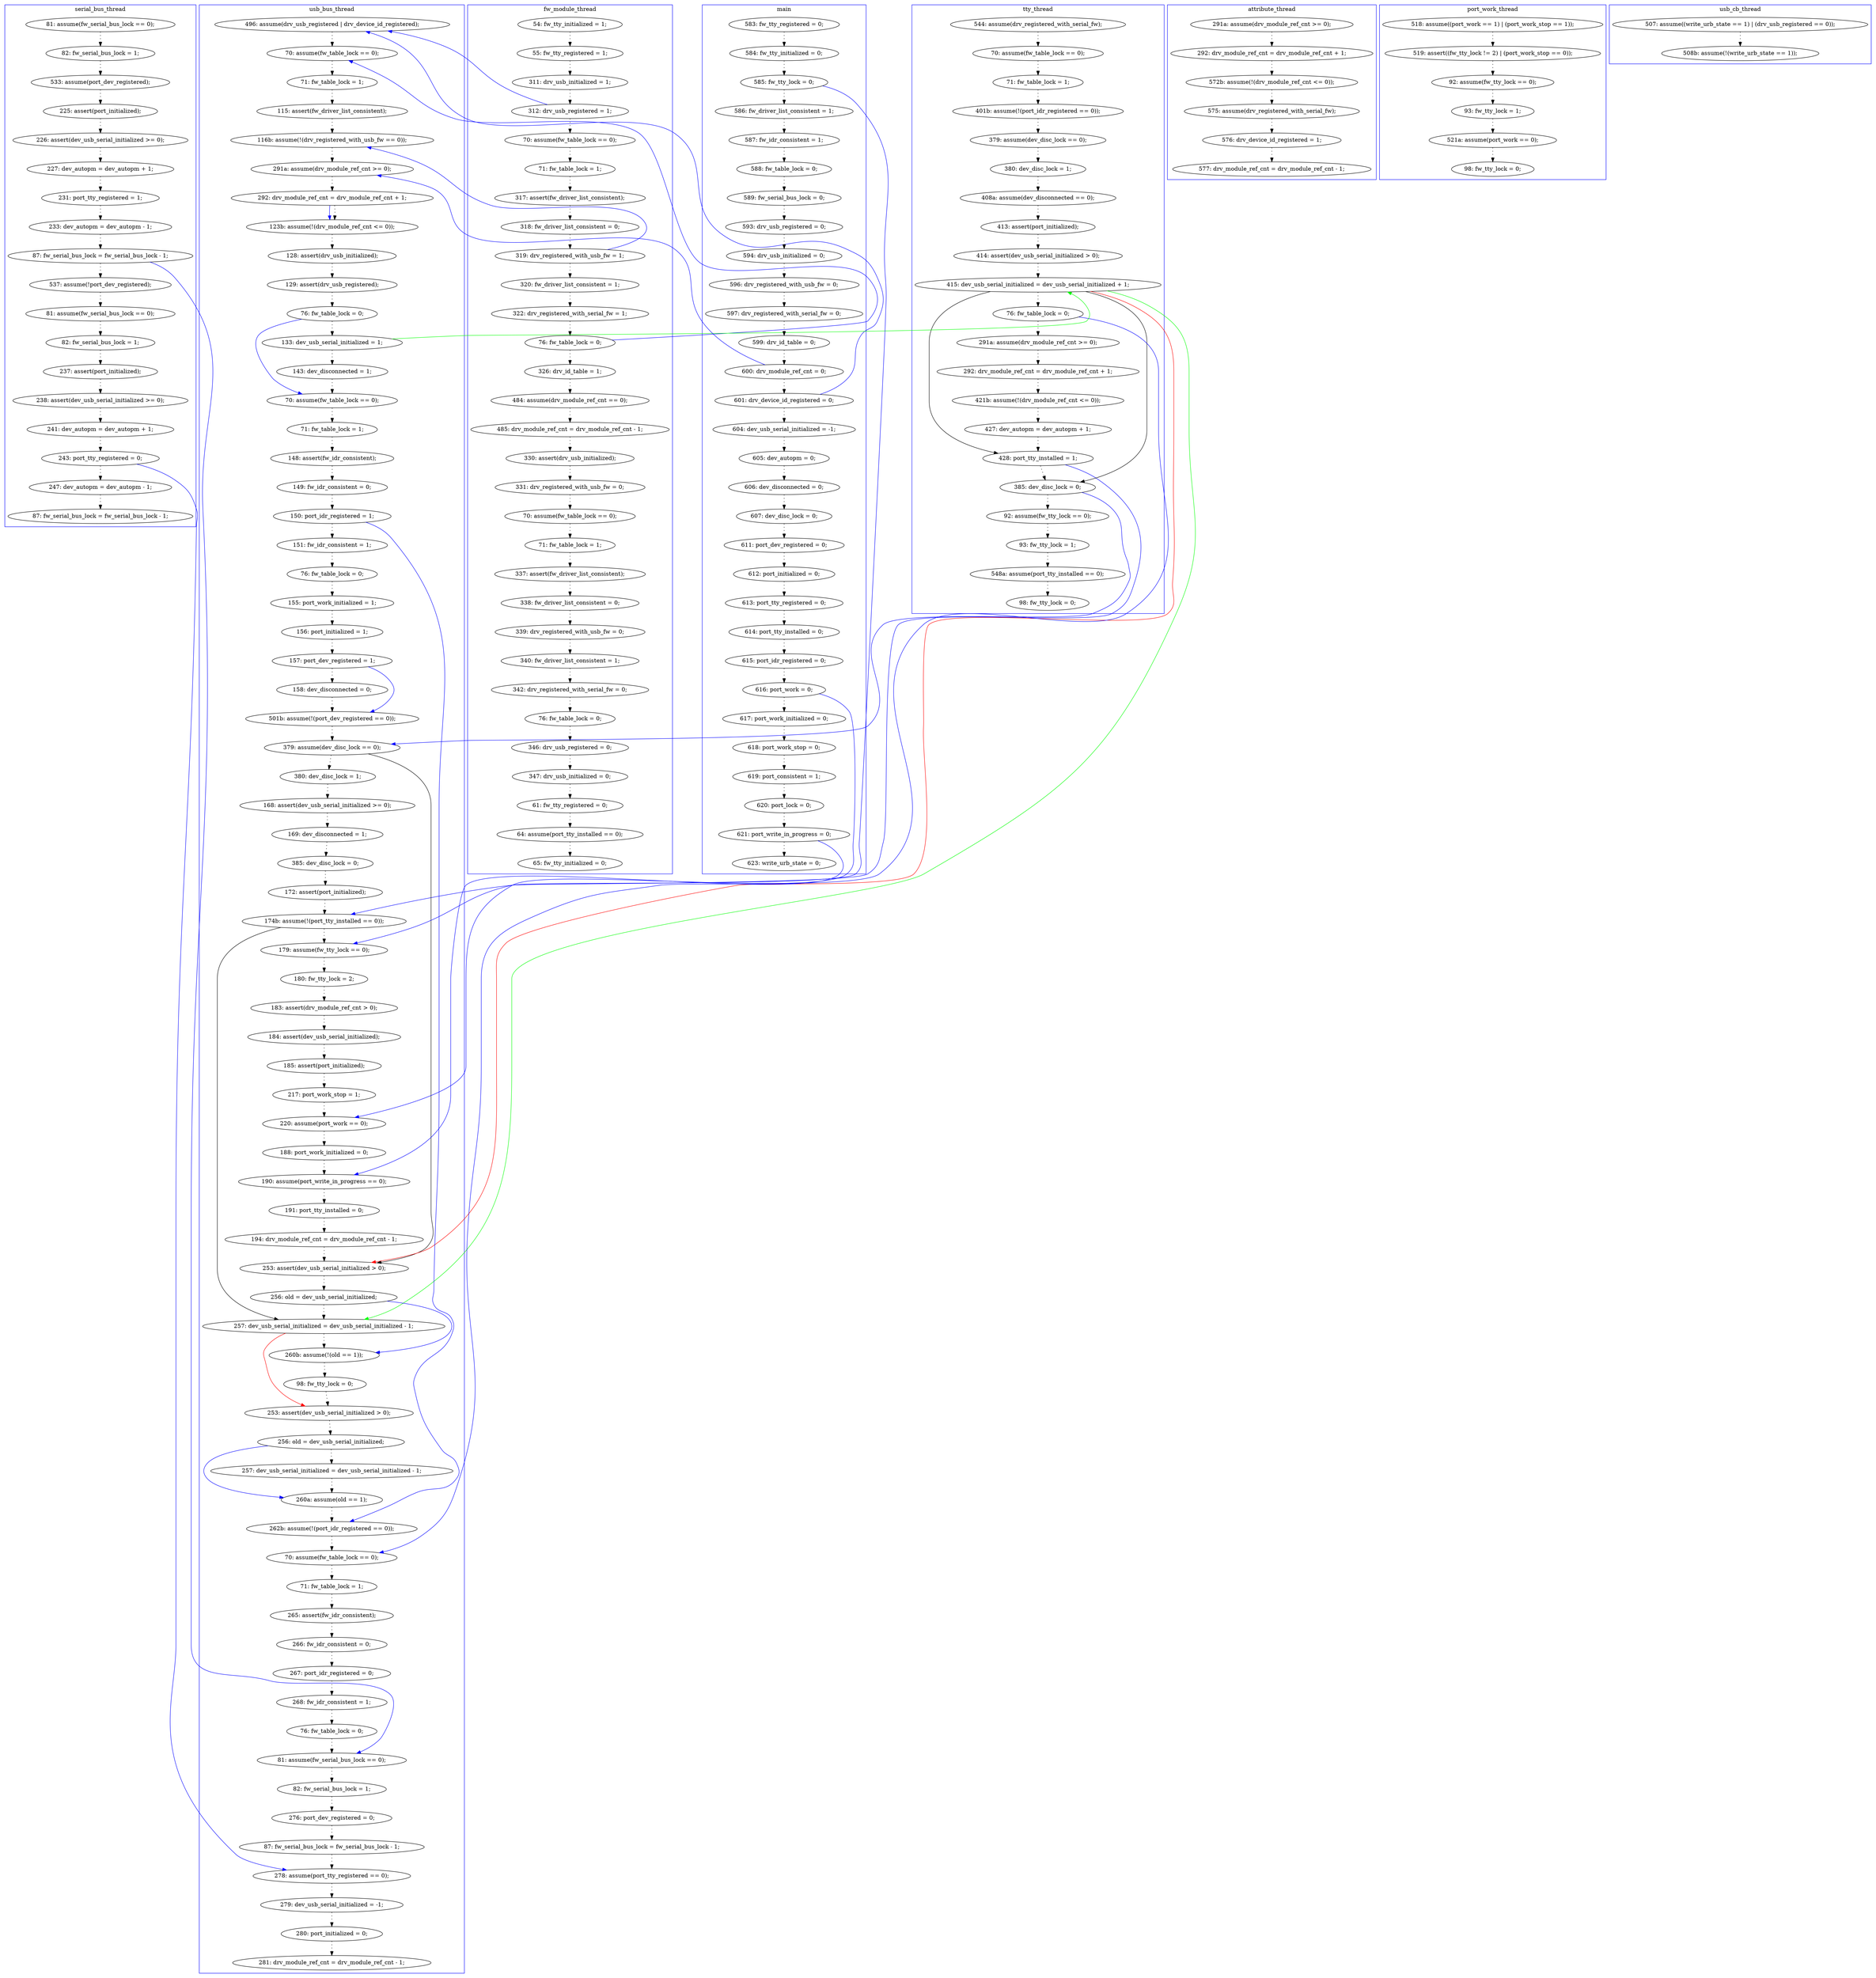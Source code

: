 digraph ProofObject {
	117 -> 120 [style = dotted, color = black]
	155 -> 156 [style = dotted, color = black]
	235 -> 246 [style = dotted, color = black]
	214 -> 216 [style = dotted, color = black]
	77 -> 78 [style = dotted, color = black]
	130 -> 133 [style = dotted, color = black]
	268 -> 276 [style = dotted, color = black]
	210 -> 211 [style = dotted, color = black]
	185 -> 187 [style = dotted, color = black]
	22 -> 23 [style = dotted, color = black]
	58 -> 62 [style = dotted, color = black]
	134 -> 148 [style = dotted, color = black]
	362 -> 371 [style = dotted, color = black]
	191 -> 193 [style = dotted, color = black]
	15 -> 16 [style = dotted, color = black]
	215 -> 252 [style = dotted, color = black]
	128 -> 137 [style = dotted, color = black]
	28 -> 29 [style = dotted, color = black]
	2 -> 3 [style = dotted, color = black]
	253 -> 257 [style = dotted, color = black]
	187 -> 188 [style = dotted, color = black]
	169 -> 195 [color = Blue, constraint = false]
	8 -> 9 [style = dotted, color = black]
	218 -> 219 [style = dotted, color = black]
	372 -> 377 [style = dotted, color = black]
	105 -> 111 [style = dotted, color = black]
	359 -> 361 [style = dotted, color = black]
	175 -> 176 [style = dotted, color = black]
	129 -> 148 [color = Blue, constraint = false]
	64 -> 66 [style = dotted, color = black]
	16 -> 17 [style = dotted, color = black]
	5 -> 6 [style = dotted, color = black]
	207 -> 276 [color = Blue, constraint = false]
	146 -> 226 [color = Red, constraint = false]
	63 -> 64 [style = dotted, color = black]
	27 -> 28 [style = dotted, color = black]
	41 -> 43 [style = dotted, color = black]
	30 -> 219 [color = Blue, constraint = false]
	43 -> 50 [color = Blue, constraint = false]
	146 -> 173 [color = Black]
	219 -> 221 [style = dotted, color = black]
	304 -> 305 [style = dotted, color = black]
	150 -> 155 [style = dotted, color = black]
	148 -> 175 [style = dotted, color = black]
	216 -> 218 [style = dotted, color = black]
	257 -> 258 [style = dotted, color = black]
	354 -> 355 [style = dotted, color = black]
	246 -> 247 [style = dotted, color = black]
	343 -> 347 [style = dotted, color = black]
	82 -> 85 [style = dotted, color = black]
	361 -> 362 [style = dotted, color = black]
	262 -> 263 [style = dotted, color = black]
	124 -> 125 [style = dotted, color = black]
	353 -> 354 [style = dotted, color = black]
	247 -> 250 [color = Blue, constraint = false]
	211 -> 214 [style = dotted, color = black]
	137 -> 138 [style = dotted, color = black]
	12 -> 13 [style = dotted, color = black]
	283 -> 302 [style = dotted, color = black]
	111 -> 112 [style = dotted, color = black]
	26 -> 27 [style = dotted, color = black]
	56 -> 58 [style = dotted, color = black]
	352 -> 353 [style = dotted, color = black]
	176 -> 178 [style = dotted, color = black]
	54 -> 56 [style = dotted, color = black]
	142 -> 143 [style = dotted, color = black]
	169 -> 173 [style = dotted, color = black]
	326 -> 327 [style = dotted, color = black]
	116 -> 117 [style = dotted, color = black]
	6 -> 7 [style = dotted, color = black]
	317 -> 318 [style = dotted, color = black]
	85 -> 105 [style = dotted, color = black]
	146 -> 150 [style = dotted, color = black]
	303 -> 304 [style = dotted, color = black]
	261 -> 262 [style = dotted, color = black]
	207 -> 289 [style = dotted, color = black]
	184 -> 185 [style = dotted, color = black]
	25 -> 26 [style = dotted, color = black]
	288 -> 324 [style = dotted, color = black]
	371 -> 372 [style = dotted, color = black]
	228 -> 230 [style = dotted, color = black]
	264 -> 268 [style = dotted, color = black]
	173 -> 175 [color = Blue, constraint = false]
	146 -> 169 [color = Black]
	284 -> 285 [style = dotted, color = black]
	276 -> 277 [style = dotted, color = black]
	289 -> 293 [style = dotted, color = black]
	129 -> 134 [style = dotted, color = black]
	180 -> 181 [style = dotted, color = black]
	227 -> 228 [style = dotted, color = black]
	248 -> 250 [style = dotted, color = black]
	115 -> 116 [style = dotted, color = black]
	252 -> 326 [style = dotted, color = black]
	318 -> 349 [style = dotted, color = black]
	54 -> 68 [color = Blue, constraint = false]
	46 -> 47 [style = dotted, color = black]
	355 -> 356 [style = dotted, color = black]
	18 -> 19 [style = dotted, color = black]
	193 -> 195 [style = dotted, color = black]
	43 -> 46 [style = dotted, color = black]
	79 -> 82 [style = dotted, color = black]
	195 -> 228 [color = Black]
	51 -> 52 [style = dotted, color = black]
	250 -> 253 [style = dotted, color = black]
	349 -> 350 [style = dotted, color = black]
	23 -> 24 [style = dotted, color = black]
	196 -> 197 [style = dotted, color = black]
	11 -> 12 [style = dotted, color = black]
	4 -> 196 [color = Blue, constraint = false]
	30 -> 31 [style = dotted, color = black]
	37 -> 41 [style = dotted, color = black]
	263 -> 264 [style = dotted, color = black]
	78 -> 79 [style = dotted, color = black]
	285 -> 288 [style = dotted, color = black]
	29 -> 30 [style = dotted, color = black]
	327 -> 331 [style = dotted, color = black]
	179 -> 191 [style = dotted, color = black]
	20 -> 21 [style = dotted, color = black]
	279 -> 283 [style = dotted, color = black]
	116 -> 253 [color = Blue, constraint = false]
	62 -> 231 [style = dotted, color = black]
	25 -> 216 [color = Blue, constraint = false]
	198 -> 210 [style = dotted, color = black]
	231 -> 312 [style = dotted, color = black]
	73 -> 74 [style = dotted, color = black]
	175 -> 226 [color = Black]
	82 -> 111 [color = Blue, constraint = false]
	195 -> 196 [style = dotted, color = black]
	24 -> 25 [style = dotted, color = black]
	301 -> 343 [style = dotted, color = black]
	299 -> 300 [style = dotted, color = black]
	160 -> 168 [style = dotted, color = black]
	133 -> 180 [style = dotted, color = black]
	99 -> 130 [style = dotted, color = black]
	114 -> 115 [style = dotted, color = black]
	302 -> 303 [style = dotted, color = black]
	7 -> 8 [style = dotted, color = black]
	4 -> 5 [style = dotted, color = black]
	3 -> 4 [style = dotted, color = black]
	313 -> 317 [style = dotted, color = black]
	50 -> 63 [style = dotted, color = black]
	14 -> 73 [color = Blue, constraint = false]
	301 -> 302 [color = Blue, constraint = false]
	150 -> 257 [color = Blue, constraint = false]
	227 -> 230 [color = Blue, constraint = false]
	120 -> 122 [style = dotted, color = black]
	181 -> 202 [style = dotted, color = black]
	52 -> 54 [style = dotted, color = black]
	258 -> 261 [style = dotted, color = black]
	94 -> 124 [style = dotted, color = black]
	85 -> 146 [color = Green, constraint = false]
	66 -> 68 [style = dotted, color = black]
	125 -> 128 [style = dotted, color = black]
	226 -> 227 [style = dotted, color = black]
	164 -> 184 [style = dotted, color = black]
	221 -> 222 [style = dotted, color = black]
	222 -> 226 [style = dotted, color = black]
	350 -> 352 [style = dotted, color = black]
	14 -> 15 [style = dotted, color = black]
	178 -> 179 [style = dotted, color = black]
	123 -> 129 [style = dotted, color = black]
	247 -> 248 [style = dotted, color = black]
	228 -> 246 [color = Red, constraint = false]
	74 -> 77 [color = Blue, constraint = false]
	141 -> 142 [style = dotted, color = black]
	356 -> 359 [style = dotted, color = black]
	19 -> 20 [style = dotted, color = black]
	331 -> 334 [style = dotted, color = black]
	203 -> 207 [style = dotted, color = black]
	74 -> 77 [style = dotted, color = black]
	294 -> 298 [style = dotted, color = black]
	36 -> 37 [style = dotted, color = black]
	15 -> 50 [color = Blue, constraint = false]
	68 -> 73 [style = dotted, color = black]
	312 -> 313 [style = dotted, color = black]
	277 -> 279 [style = dotted, color = black]
	13 -> 14 [style = dotted, color = black]
	138 -> 141 [style = dotted, color = black]
	17 -> 18 [style = dotted, color = black]
	47 -> 51 [style = dotted, color = black]
	112 -> 114 [style = dotted, color = black]
	293 -> 294 [style = dotted, color = black]
	156 -> 160 [style = dotted, color = black]
	122 -> 123 [style = dotted, color = black]
	173 -> 284 [style = dotted, color = black]
	300 -> 301 [style = dotted, color = black]
	197 -> 198 [style = dotted, color = black]
	163 -> 164 [style = dotted, color = black]
	298 -> 299 [style = dotted, color = black]
	143 -> 146 [style = dotted, color = black]
	202 -> 203 [style = dotted, color = black]
	10 -> 11 [style = dotted, color = black]
	365 -> 367 [style = dotted, color = black]
	98 -> 99 [style = dotted, color = black]
	62 -> 63 [color = Blue, constraint = false]
	21 -> 22 [style = dotted, color = black]
	146 -> 228 [color = Green, constraint = false]
	9 -> 10 [style = dotted, color = black]
	230 -> 235 [style = dotted, color = black]
	168 -> 169 [style = dotted, color = black]
	subgraph cluster6 {
		label = usb_cb_thread
		color = blue
		365  [label = "507: assume((write_urb_state == 1) | (drv_usb_registered == 0));"]
		367  [label = "508b: assume(!(write_urb_state == 1));"]
	}
	subgraph cluster7 {
		label = port_work_thread
		color = blue
		331  [label = "521a: assume(port_work == 0);"]
		215  [label = "518: assume((port_work == 1) | (port_work_stop == 1));"]
		327  [label = "93: fw_tty_lock = 1;"]
		334  [label = "98: fw_tty_lock = 0;"]
		252  [label = "519: assert((fw_tty_lock != 2) | (port_work_stop == 0));"]
		326  [label = "92: assume(fw_tty_lock == 0);"]
	}
	subgraph cluster3 {
		label = serial_bus_thread
		color = blue
		300  [label = "241: dev_autopm = dev_autopm + 1;"]
		347  [label = "87: fw_serial_bus_lock = fw_serial_bus_lock - 1;"]
		289  [label = "537: assume(!port_dev_registered);"]
		299  [label = "238: assert(dev_usb_serial_initialized >= 0);"]
		203  [label = "233: dev_autopm = dev_autopm - 1;"]
		293  [label = "81: assume(fw_serial_bus_lock == 0);"]
		294  [label = "82: fw_serial_bus_lock = 1;"]
		343  [label = "247: dev_autopm = dev_autopm - 1;"]
		99  [label = "82: fw_serial_bus_lock = 1;"]
		180  [label = "226: assert(dev_usb_serial_initialized >= 0);"]
		98  [label = "81: assume(fw_serial_bus_lock == 0);"]
		202  [label = "231: port_tty_registered = 1;"]
		298  [label = "237: assert(port_initialized);"]
		181  [label = "227: dev_autopm = dev_autopm + 1;"]
		207  [label = "87: fw_serial_bus_lock = fw_serial_bus_lock - 1;"]
		130  [label = "533: assume(port_dev_registered);"]
		301  [label = "243: port_tty_registered = 0;"]
		133  [label = "225: assert(port_initialized);"]
	}
	subgraph cluster0 {
		label = main
		color = blue
		13  [label = "599: drv_id_table = 0;"]
		14  [label = "600: drv_module_ref_cnt = 0;"]
		27  [label = "618: port_work_stop = 0;"]
		2  [label = "583: fw_tty_registered = 0;"]
		30  [label = "621: port_write_in_progress = 0;"]
		5  [label = "586: fw_driver_list_consistent = 1;"]
		7  [label = "588: fw_table_lock = 0;"]
		31  [label = "623: write_urb_state = 0;"]
		9  [label = "593: drv_usb_registered = 0;"]
		12  [label = "597: drv_registered_with_serial_fw = 0;"]
		15  [label = "601: drv_device_id_registered = 0;"]
		16  [label = "604: dev_usb_serial_initialized = -1;"]
		3  [label = "584: fw_tty_initialized = 0;"]
		20  [label = "611: port_dev_registered = 0;"]
		18  [label = "606: dev_disconnected = 0;"]
		10  [label = "594: drv_usb_initialized = 0;"]
		8  [label = "589: fw_serial_bus_lock = 0;"]
		11  [label = "596: drv_registered_with_usb_fw = 0;"]
		25  [label = "616: port_work = 0;"]
		24  [label = "615: port_idr_registered = 0;"]
		26  [label = "617: port_work_initialized = 0;"]
		21  [label = "612: port_initialized = 0;"]
		22  [label = "613: port_tty_registered = 0;"]
		19  [label = "607: dev_disc_lock = 0;"]
		28  [label = "619: port_consistent = 1;"]
		4  [label = "585: fw_tty_lock = 0;"]
		6  [label = "587: fw_idr_consistent = 1;"]
		17  [label = "605: dev_autopm = 0;"]
		29  [label = "620: port_lock = 0;"]
		23  [label = "614: port_tty_installed = 0;"]
	}
	subgraph cluster4 {
		label = tty_thread
		color = blue
		155  [label = "291a: assume(drv_module_ref_cnt >= 0);"]
		142  [label = "413: assert(port_initialized);"]
		137  [label = "379: assume(dev_disc_lock == 0);"]
		125  [label = "71: fw_table_lock = 1;"]
		150  [label = "76: fw_table_lock = 0;"]
		156  [label = "292: drv_module_ref_cnt = drv_module_ref_cnt + 1;"]
		160  [label = "421b: assume(!(drv_module_ref_cnt <= 0));"]
		169  [label = "428: port_tty_installed = 1;"]
		324  [label = "98: fw_tty_lock = 0;"]
		285  [label = "93: fw_tty_lock = 1;"]
		141  [label = "408a: assume(dev_disconnected == 0);"]
		168  [label = "427: dev_autopm = dev_autopm + 1;"]
		288  [label = "548a: assume(port_tty_installed == 0);"]
		138  [label = "380: dev_disc_lock = 1;"]
		173  [label = "385: dev_disc_lock = 0;"]
		143  [label = "414: assert(dev_usb_serial_initialized > 0);"]
		284  [label = "92: assume(fw_tty_lock == 0);"]
		128  [label = "401b: assume(!(port_idr_registered == 0));"]
		146  [label = "415: dev_usb_serial_initialized = dev_usb_serial_initialized + 1;"]
		124  [label = "70: assume(fw_table_lock == 0);"]
		94  [label = "544: assume(drv_registered_with_serial_fw);"]
	}
	subgraph cluster1 {
		label = fw_module_thread
		color = blue
		43  [label = "312: drv_usb_registered = 1;"]
		356  [label = "342: drv_registered_with_serial_fw = 0;"]
		377  [label = "65: fw_tty_initialized = 0;"]
		56  [label = "320: fw_driver_list_consistent = 1;"]
		372  [label = "64: assume(port_tty_installed == 0);"]
		350  [label = "71: fw_table_lock = 1;"]
		312  [label = "484: assume(drv_module_ref_cnt == 0);"]
		355  [label = "340: fw_driver_list_consistent = 1;"]
		362  [label = "347: drv_usb_initialized = 0;"]
		52  [label = "318: fw_driver_list_consistent = 0;"]
		37  [label = "55: fw_tty_registered = 1;"]
		352  [label = "337: assert(fw_driver_list_consistent);"]
		51  [label = "317: assert(fw_driver_list_consistent);"]
		354  [label = "339: drv_registered_with_usb_fw = 0;"]
		58  [label = "322: drv_registered_with_serial_fw = 1;"]
		353  [label = "338: fw_driver_list_consistent = 0;"]
		349  [label = "70: assume(fw_table_lock == 0);"]
		47  [label = "71: fw_table_lock = 1;"]
		318  [label = "331: drv_registered_with_usb_fw = 0;"]
		231  [label = "326: drv_id_table = 1;"]
		41  [label = "311: drv_usb_initialized = 1;"]
		371  [label = "61: fw_tty_registered = 0;"]
		361  [label = "346: drv_usb_registered = 0;"]
		313  [label = "485: drv_module_ref_cnt = drv_module_ref_cnt - 1;"]
		359  [label = "76: fw_table_lock = 0;"]
		54  [label = "319: drv_registered_with_usb_fw = 1;"]
		36  [label = "54: fw_tty_initialized = 1;"]
		317  [label = "330: assert(drv_usb_initialized);"]
		46  [label = "70: assume(fw_table_lock == 0);"]
		62  [label = "76: fw_table_lock = 0;"]
	}
	subgraph cluster5 {
		label = attribute_thread
		color = blue
		163  [label = "291a: assume(drv_module_ref_cnt >= 0);"]
		188  [label = "577: drv_module_ref_cnt = drv_module_ref_cnt - 1;"]
		185  [label = "575: assume(drv_registered_with_serial_fw);"]
		187  [label = "576: drv_device_id_registered = 1;"]
		164  [label = "292: drv_module_ref_cnt = drv_module_ref_cnt + 1;"]
		184  [label = "572b: assume(!(drv_module_ref_cnt <= 0));"]
	}
	subgraph cluster2 {
		label = usb_bus_thread
		color = blue
		279  [label = "276: port_dev_registered = 0;"]
		228  [label = "257: dev_usb_serial_initialized = dev_usb_serial_initialized - 1;"]
		210  [label = "184: assert(dev_usb_serial_initialized);"]
		73  [label = "291a: assume(drv_module_ref_cnt >= 0);"]
		219  [label = "190: assume(port_write_in_progress == 0);"]
		114  [label = "148: assert(fw_idr_consistent);"]
		304  [label = "280: port_initialized = 0;"]
		79  [label = "129: assert(drv_usb_registered);"]
		247  [label = "256: old = dev_usb_serial_initialized;"]
		195  [label = "174b: assume(!(port_tty_installed == 0));"]
		248  [label = "257: dev_usb_serial_initialized = dev_usb_serial_initialized - 1;"]
		82  [label = "76: fw_table_lock = 0;"]
		226  [label = "253: assert(dev_usb_serial_initialized > 0);"]
		246  [label = "253: assert(dev_usb_serial_initialized > 0);"]
		115  [label = "149: fw_idr_consistent = 0;"]
		77  [label = "123b: assume(!(drv_module_ref_cnt <= 0));"]
		50  [label = "496: assume(drv_usb_registered | drv_device_id_registered);"]
		262  [label = "266: fw_idr_consistent = 0;"]
		218  [label = "188: port_work_initialized = 0;"]
		120  [label = "76: fw_table_lock = 0;"]
		66  [label = "115: assert(fw_driver_list_consistent);"]
		117  [label = "151: fw_idr_consistent = 1;"]
		148  [label = "501b: assume(!(port_dev_registered == 0));"]
		179  [label = "169: dev_disconnected = 1;"]
		214  [label = "217: port_work_stop = 1;"]
		257  [label = "70: assume(fw_table_lock == 0);"]
		198  [label = "183: assert(drv_module_ref_cnt > 0);"]
		230  [label = "260b: assume(!(old == 1));"]
		112  [label = "71: fw_table_lock = 1;"]
		176  [label = "380: dev_disc_lock = 1;"]
		283  [label = "87: fw_serial_bus_lock = fw_serial_bus_lock - 1;"]
		116  [label = "150: port_idr_registered = 1;"]
		197  [label = "180: fw_tty_lock = 2;"]
		175  [label = "379: assume(dev_disc_lock == 0);"]
		178  [label = "168: assert(dev_usb_serial_initialized >= 0);"]
		305  [label = "281: drv_module_ref_cnt = drv_module_ref_cnt - 1;"]
		122  [label = "155: port_work_initialized = 1;"]
		235  [label = "98: fw_tty_lock = 0;"]
		64  [label = "71: fw_table_lock = 1;"]
		302  [label = "278: assume(port_tty_registered == 0);"]
		129  [label = "157: port_dev_registered = 1;"]
		111  [label = "70: assume(fw_table_lock == 0);"]
		105  [label = "143: dev_disconnected = 1;"]
		227  [label = "256: old = dev_usb_serial_initialized;"]
		303  [label = "279: dev_usb_serial_initialized = -1;"]
		268  [label = "76: fw_table_lock = 0;"]
		221  [label = "191: port_tty_installed = 0;"]
		74  [label = "292: drv_module_ref_cnt = drv_module_ref_cnt + 1;"]
		261  [label = "265: assert(fw_idr_consistent);"]
		276  [label = "81: assume(fw_serial_bus_lock == 0);"]
		263  [label = "267: port_idr_registered = 0;"]
		193  [label = "172: assert(port_initialized);"]
		253  [label = "262b: assume(!(port_idr_registered == 0));"]
		258  [label = "71: fw_table_lock = 1;"]
		123  [label = "156: port_initialized = 1;"]
		277  [label = "82: fw_serial_bus_lock = 1;"]
		85  [label = "133: dev_usb_serial_initialized = 1;"]
		222  [label = "194: drv_module_ref_cnt = drv_module_ref_cnt - 1;"]
		68  [label = "116b: assume(!(drv_registered_with_usb_fw == 0));"]
		196  [label = "179: assume(fw_tty_lock == 0);"]
		264  [label = "268: fw_idr_consistent = 1;"]
		191  [label = "385: dev_disc_lock = 0;"]
		78  [label = "128: assert(drv_usb_initialized);"]
		63  [label = "70: assume(fw_table_lock == 0);"]
		216  [label = "220: assume(port_work == 0);"]
		250  [label = "260a: assume(old == 1);"]
		134  [label = "158: dev_disconnected = 0;"]
		211  [label = "185: assert(port_initialized);"]
	}
}